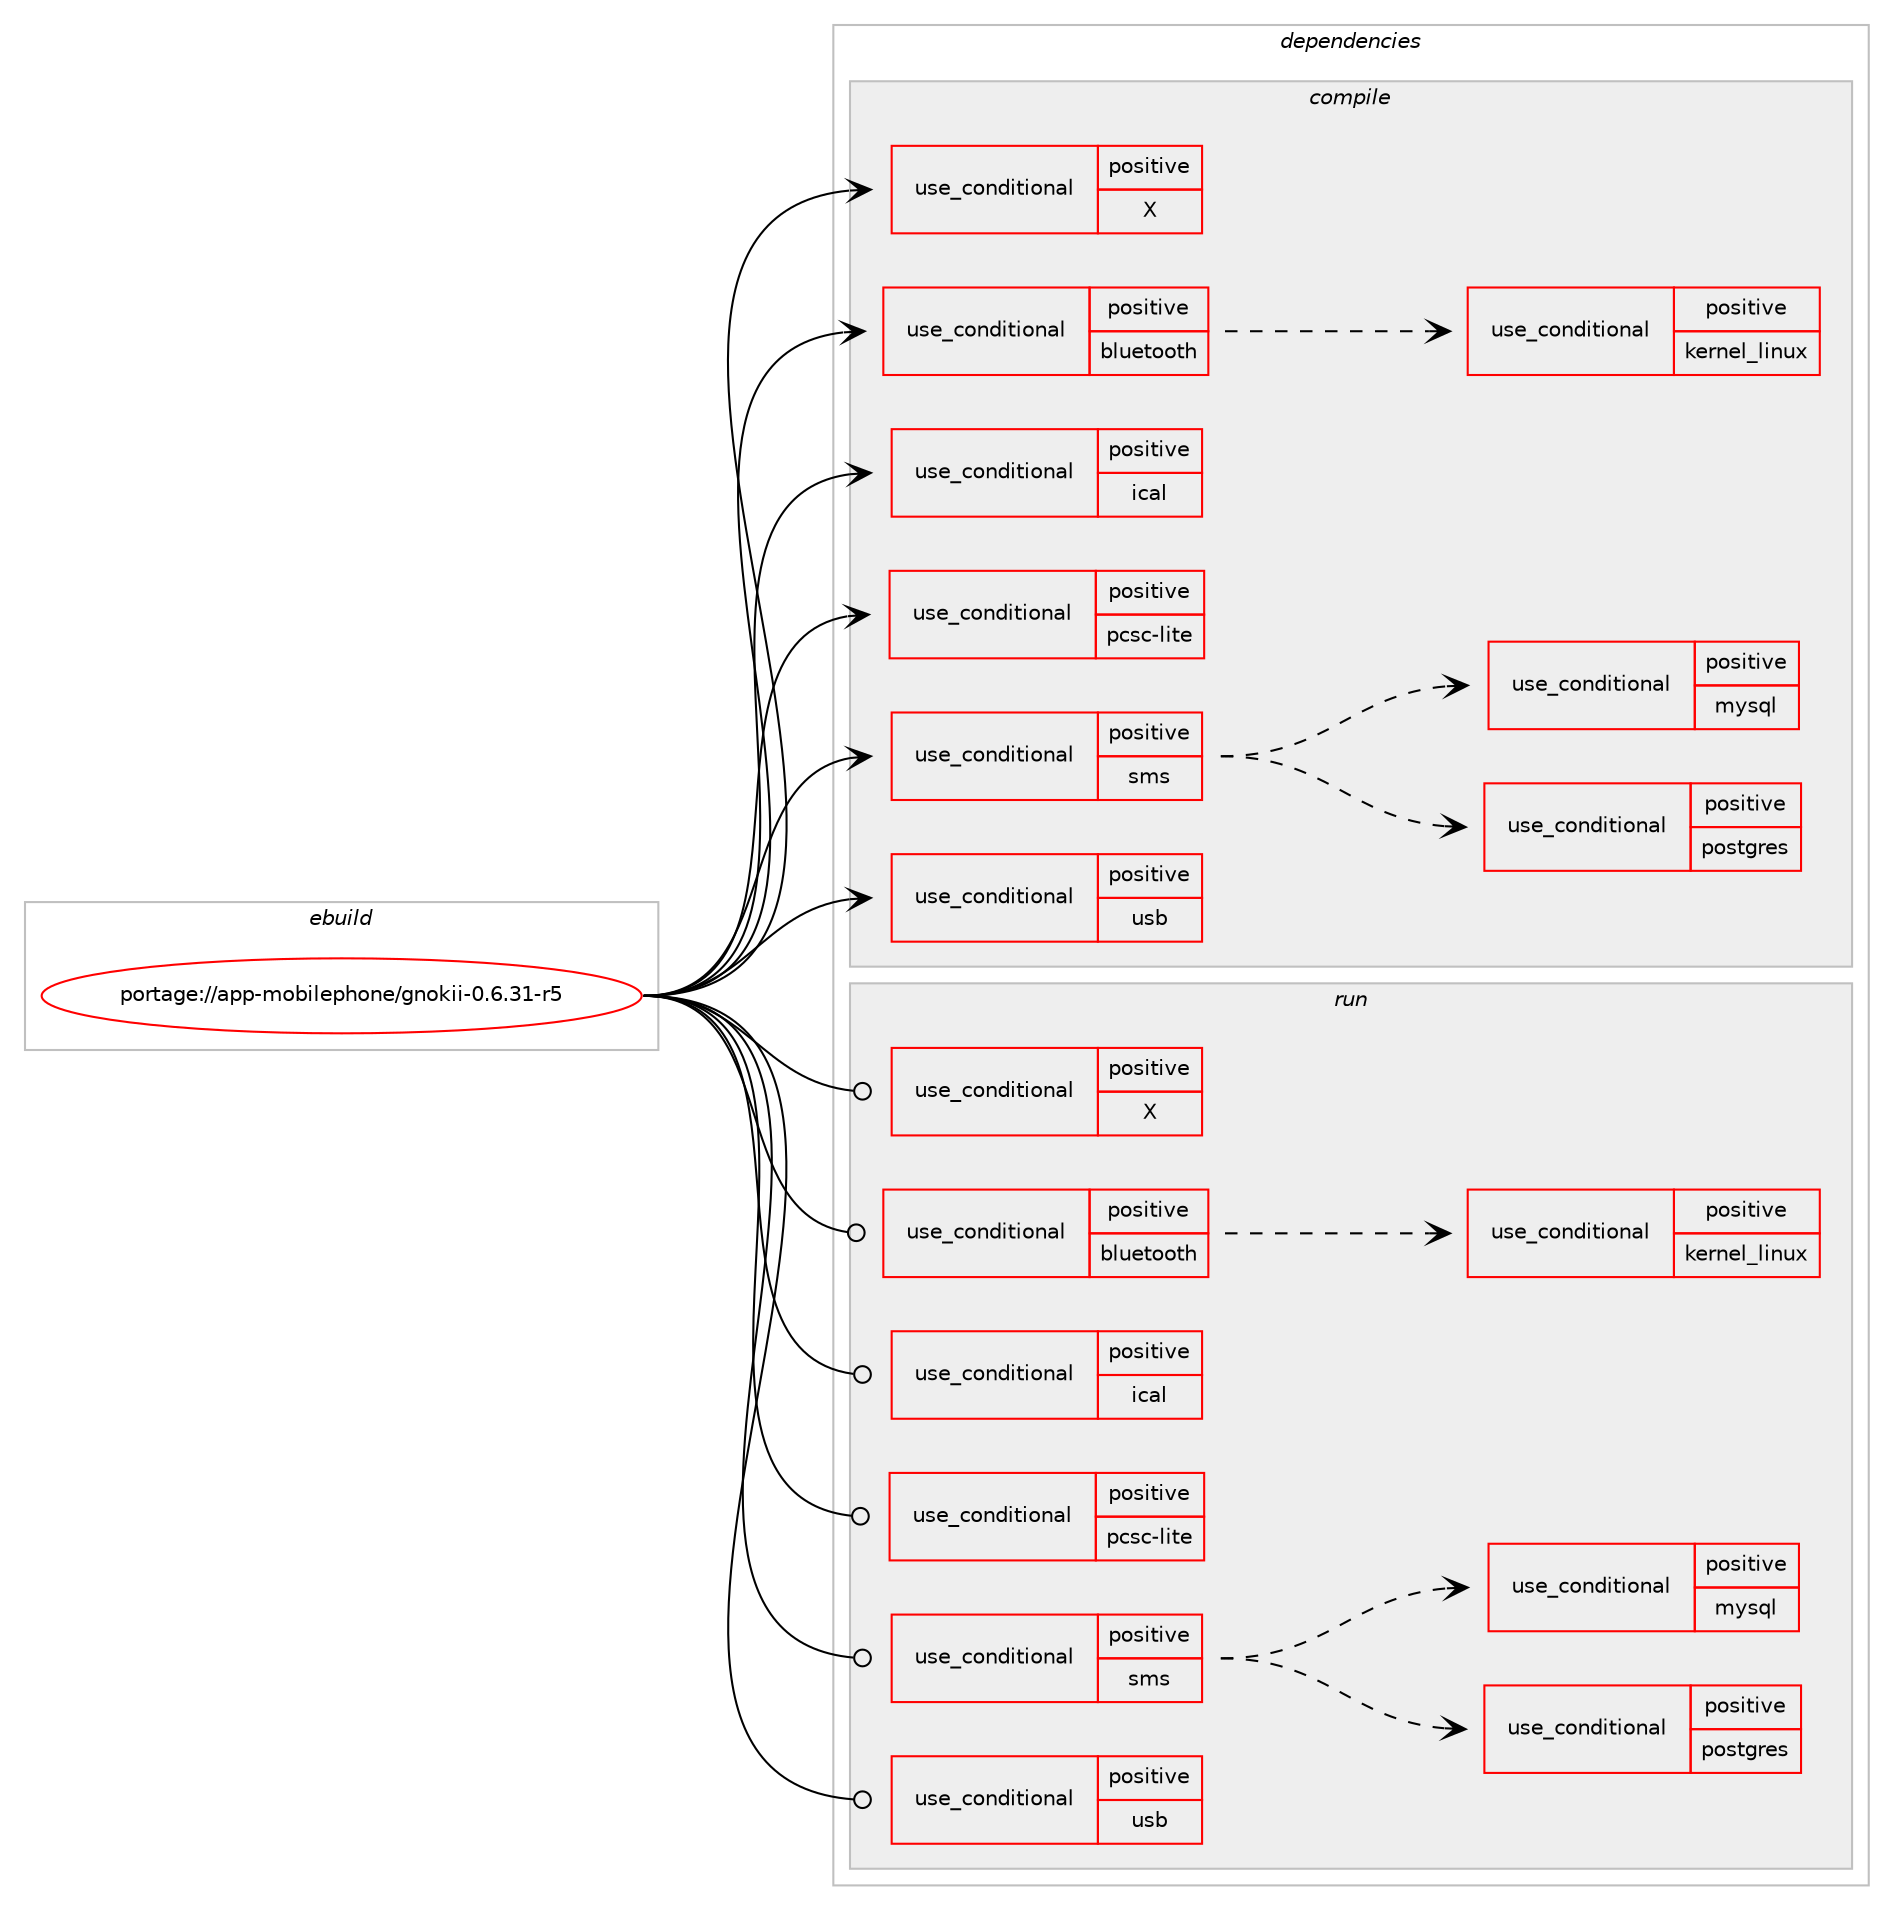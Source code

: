 digraph prolog {

# *************
# Graph options
# *************

newrank=true;
concentrate=true;
compound=true;
graph [rankdir=LR,fontname=Helvetica,fontsize=10,ranksep=1.5];#, ranksep=2.5, nodesep=0.2];
edge  [arrowhead=vee];
node  [fontname=Helvetica,fontsize=10];

# **********
# The ebuild
# **********

subgraph cluster_leftcol {
color=gray;
rank=same;
label=<<i>ebuild</i>>;
id [label="portage://app-mobilephone/gnokii-0.6.31-r5", color=red, width=4, href="../app-mobilephone/gnokii-0.6.31-r5.svg"];
}

# ****************
# The dependencies
# ****************

subgraph cluster_midcol {
color=gray;
label=<<i>dependencies</i>>;
subgraph cluster_compile {
fillcolor="#eeeeee";
style=filled;
label=<<i>compile</i>>;
subgraph cond12474 {
dependency19504 [label=<<TABLE BORDER="0" CELLBORDER="1" CELLSPACING="0" CELLPADDING="4"><TR><TD ROWSPAN="3" CELLPADDING="10">use_conditional</TD></TR><TR><TD>positive</TD></TR><TR><TD>X</TD></TR></TABLE>>, shape=none, color=red];
# *** BEGIN UNKNOWN DEPENDENCY TYPE (TODO) ***
# dependency19504 -> package_dependency(portage://app-mobilephone/gnokii-0.6.31-r5,install,no,x11-libs,gtk+,none,[,,],[slot(2)],[])
# *** END UNKNOWN DEPENDENCY TYPE (TODO) ***

}
id:e -> dependency19504:w [weight=20,style="solid",arrowhead="vee"];
subgraph cond12475 {
dependency19505 [label=<<TABLE BORDER="0" CELLBORDER="1" CELLSPACING="0" CELLPADDING="4"><TR><TD ROWSPAN="3" CELLPADDING="10">use_conditional</TD></TR><TR><TD>positive</TD></TR><TR><TD>bluetooth</TD></TR></TABLE>>, shape=none, color=red];
subgraph cond12476 {
dependency19506 [label=<<TABLE BORDER="0" CELLBORDER="1" CELLSPACING="0" CELLPADDING="4"><TR><TD ROWSPAN="3" CELLPADDING="10">use_conditional</TD></TR><TR><TD>positive</TD></TR><TR><TD>kernel_linux</TD></TR></TABLE>>, shape=none, color=red];
# *** BEGIN UNKNOWN DEPENDENCY TYPE (TODO) ***
# dependency19506 -> package_dependency(portage://app-mobilephone/gnokii-0.6.31-r5,install,no,net-wireless,bluez,none,[,,],[],[])
# *** END UNKNOWN DEPENDENCY TYPE (TODO) ***

}
dependency19505:e -> dependency19506:w [weight=20,style="dashed",arrowhead="vee"];
}
id:e -> dependency19505:w [weight=20,style="solid",arrowhead="vee"];
subgraph cond12477 {
dependency19507 [label=<<TABLE BORDER="0" CELLBORDER="1" CELLSPACING="0" CELLPADDING="4"><TR><TD ROWSPAN="3" CELLPADDING="10">use_conditional</TD></TR><TR><TD>positive</TD></TR><TR><TD>ical</TD></TR></TABLE>>, shape=none, color=red];
# *** BEGIN UNKNOWN DEPENDENCY TYPE (TODO) ***
# dependency19507 -> package_dependency(portage://app-mobilephone/gnokii-0.6.31-r5,install,no,dev-libs,libical,none,[,,],any_same_slot,[])
# *** END UNKNOWN DEPENDENCY TYPE (TODO) ***

}
id:e -> dependency19507:w [weight=20,style="solid",arrowhead="vee"];
subgraph cond12478 {
dependency19508 [label=<<TABLE BORDER="0" CELLBORDER="1" CELLSPACING="0" CELLPADDING="4"><TR><TD ROWSPAN="3" CELLPADDING="10">use_conditional</TD></TR><TR><TD>positive</TD></TR><TR><TD>pcsc-lite</TD></TR></TABLE>>, shape=none, color=red];
# *** BEGIN UNKNOWN DEPENDENCY TYPE (TODO) ***
# dependency19508 -> package_dependency(portage://app-mobilephone/gnokii-0.6.31-r5,install,no,sys-apps,pcsc-lite,none,[,,],[],[])
# *** END UNKNOWN DEPENDENCY TYPE (TODO) ***

}
id:e -> dependency19508:w [weight=20,style="solid",arrowhead="vee"];
subgraph cond12479 {
dependency19509 [label=<<TABLE BORDER="0" CELLBORDER="1" CELLSPACING="0" CELLPADDING="4"><TR><TD ROWSPAN="3" CELLPADDING="10">use_conditional</TD></TR><TR><TD>positive</TD></TR><TR><TD>sms</TD></TR></TABLE>>, shape=none, color=red];
subgraph cond12480 {
dependency19510 [label=<<TABLE BORDER="0" CELLBORDER="1" CELLSPACING="0" CELLPADDING="4"><TR><TD ROWSPAN="3" CELLPADDING="10">use_conditional</TD></TR><TR><TD>positive</TD></TR><TR><TD>postgres</TD></TR></TABLE>>, shape=none, color=red];
# *** BEGIN UNKNOWN DEPENDENCY TYPE (TODO) ***
# dependency19510 -> package_dependency(portage://app-mobilephone/gnokii-0.6.31-r5,install,no,dev-db,postgresql,none,[,,],any_different_slot,[])
# *** END UNKNOWN DEPENDENCY TYPE (TODO) ***

}
dependency19509:e -> dependency19510:w [weight=20,style="dashed",arrowhead="vee"];
subgraph cond12481 {
dependency19511 [label=<<TABLE BORDER="0" CELLBORDER="1" CELLSPACING="0" CELLPADDING="4"><TR><TD ROWSPAN="3" CELLPADDING="10">use_conditional</TD></TR><TR><TD>positive</TD></TR><TR><TD>mysql</TD></TR></TABLE>>, shape=none, color=red];
# *** BEGIN UNKNOWN DEPENDENCY TYPE (TODO) ***
# dependency19511 -> package_dependency(portage://app-mobilephone/gnokii-0.6.31-r5,install,no,dev-db,mysql-connector-c,none,[,,],any_same_slot,[])
# *** END UNKNOWN DEPENDENCY TYPE (TODO) ***

}
dependency19509:e -> dependency19511:w [weight=20,style="dashed",arrowhead="vee"];
}
id:e -> dependency19509:w [weight=20,style="solid",arrowhead="vee"];
subgraph cond12482 {
dependency19512 [label=<<TABLE BORDER="0" CELLBORDER="1" CELLSPACING="0" CELLPADDING="4"><TR><TD ROWSPAN="3" CELLPADDING="10">use_conditional</TD></TR><TR><TD>positive</TD></TR><TR><TD>usb</TD></TR></TABLE>>, shape=none, color=red];
# *** BEGIN UNKNOWN DEPENDENCY TYPE (TODO) ***
# dependency19512 -> package_dependency(portage://app-mobilephone/gnokii-0.6.31-r5,install,no,virtual,libusb,none,[,,],[slot(0)],[])
# *** END UNKNOWN DEPENDENCY TYPE (TODO) ***

}
id:e -> dependency19512:w [weight=20,style="solid",arrowhead="vee"];
# *** BEGIN UNKNOWN DEPENDENCY TYPE (TODO) ***
# id -> package_dependency(portage://app-mobilephone/gnokii-0.6.31-r5,install,no,dev-libs,glib,none,[,,],[slot(2)],[])
# *** END UNKNOWN DEPENDENCY TYPE (TODO) ***

# *** BEGIN UNKNOWN DEPENDENCY TYPE (TODO) ***
# id -> package_dependency(portage://app-mobilephone/gnokii-0.6.31-r5,install,no,sys-libs,readline,none,[,,],any_same_slot,[])
# *** END UNKNOWN DEPENDENCY TYPE (TODO) ***

# *** BEGIN UNKNOWN DEPENDENCY TYPE (TODO) ***
# id -> package_dependency(portage://app-mobilephone/gnokii-0.6.31-r5,install,weak,app-mobilephone,smstools,none,[,,],[],[])
# *** END UNKNOWN DEPENDENCY TYPE (TODO) ***

}
subgraph cluster_compileandrun {
fillcolor="#eeeeee";
style=filled;
label=<<i>compile and run</i>>;
}
subgraph cluster_run {
fillcolor="#eeeeee";
style=filled;
label=<<i>run</i>>;
subgraph cond12483 {
dependency19513 [label=<<TABLE BORDER="0" CELLBORDER="1" CELLSPACING="0" CELLPADDING="4"><TR><TD ROWSPAN="3" CELLPADDING="10">use_conditional</TD></TR><TR><TD>positive</TD></TR><TR><TD>X</TD></TR></TABLE>>, shape=none, color=red];
# *** BEGIN UNKNOWN DEPENDENCY TYPE (TODO) ***
# dependency19513 -> package_dependency(portage://app-mobilephone/gnokii-0.6.31-r5,run,no,x11-libs,gtk+,none,[,,],[slot(2)],[])
# *** END UNKNOWN DEPENDENCY TYPE (TODO) ***

}
id:e -> dependency19513:w [weight=20,style="solid",arrowhead="odot"];
subgraph cond12484 {
dependency19514 [label=<<TABLE BORDER="0" CELLBORDER="1" CELLSPACING="0" CELLPADDING="4"><TR><TD ROWSPAN="3" CELLPADDING="10">use_conditional</TD></TR><TR><TD>positive</TD></TR><TR><TD>bluetooth</TD></TR></TABLE>>, shape=none, color=red];
subgraph cond12485 {
dependency19515 [label=<<TABLE BORDER="0" CELLBORDER="1" CELLSPACING="0" CELLPADDING="4"><TR><TD ROWSPAN="3" CELLPADDING="10">use_conditional</TD></TR><TR><TD>positive</TD></TR><TR><TD>kernel_linux</TD></TR></TABLE>>, shape=none, color=red];
# *** BEGIN UNKNOWN DEPENDENCY TYPE (TODO) ***
# dependency19515 -> package_dependency(portage://app-mobilephone/gnokii-0.6.31-r5,run,no,net-wireless,bluez,none,[,,],[],[])
# *** END UNKNOWN DEPENDENCY TYPE (TODO) ***

}
dependency19514:e -> dependency19515:w [weight=20,style="dashed",arrowhead="vee"];
}
id:e -> dependency19514:w [weight=20,style="solid",arrowhead="odot"];
subgraph cond12486 {
dependency19516 [label=<<TABLE BORDER="0" CELLBORDER="1" CELLSPACING="0" CELLPADDING="4"><TR><TD ROWSPAN="3" CELLPADDING="10">use_conditional</TD></TR><TR><TD>positive</TD></TR><TR><TD>ical</TD></TR></TABLE>>, shape=none, color=red];
# *** BEGIN UNKNOWN DEPENDENCY TYPE (TODO) ***
# dependency19516 -> package_dependency(portage://app-mobilephone/gnokii-0.6.31-r5,run,no,dev-libs,libical,none,[,,],any_same_slot,[])
# *** END UNKNOWN DEPENDENCY TYPE (TODO) ***

}
id:e -> dependency19516:w [weight=20,style="solid",arrowhead="odot"];
subgraph cond12487 {
dependency19517 [label=<<TABLE BORDER="0" CELLBORDER="1" CELLSPACING="0" CELLPADDING="4"><TR><TD ROWSPAN="3" CELLPADDING="10">use_conditional</TD></TR><TR><TD>positive</TD></TR><TR><TD>pcsc-lite</TD></TR></TABLE>>, shape=none, color=red];
# *** BEGIN UNKNOWN DEPENDENCY TYPE (TODO) ***
# dependency19517 -> package_dependency(portage://app-mobilephone/gnokii-0.6.31-r5,run,no,sys-apps,pcsc-lite,none,[,,],[],[])
# *** END UNKNOWN DEPENDENCY TYPE (TODO) ***

}
id:e -> dependency19517:w [weight=20,style="solid",arrowhead="odot"];
subgraph cond12488 {
dependency19518 [label=<<TABLE BORDER="0" CELLBORDER="1" CELLSPACING="0" CELLPADDING="4"><TR><TD ROWSPAN="3" CELLPADDING="10">use_conditional</TD></TR><TR><TD>positive</TD></TR><TR><TD>sms</TD></TR></TABLE>>, shape=none, color=red];
subgraph cond12489 {
dependency19519 [label=<<TABLE BORDER="0" CELLBORDER="1" CELLSPACING="0" CELLPADDING="4"><TR><TD ROWSPAN="3" CELLPADDING="10">use_conditional</TD></TR><TR><TD>positive</TD></TR><TR><TD>postgres</TD></TR></TABLE>>, shape=none, color=red];
# *** BEGIN UNKNOWN DEPENDENCY TYPE (TODO) ***
# dependency19519 -> package_dependency(portage://app-mobilephone/gnokii-0.6.31-r5,run,no,dev-db,postgresql,none,[,,],any_different_slot,[])
# *** END UNKNOWN DEPENDENCY TYPE (TODO) ***

}
dependency19518:e -> dependency19519:w [weight=20,style="dashed",arrowhead="vee"];
subgraph cond12490 {
dependency19520 [label=<<TABLE BORDER="0" CELLBORDER="1" CELLSPACING="0" CELLPADDING="4"><TR><TD ROWSPAN="3" CELLPADDING="10">use_conditional</TD></TR><TR><TD>positive</TD></TR><TR><TD>mysql</TD></TR></TABLE>>, shape=none, color=red];
# *** BEGIN UNKNOWN DEPENDENCY TYPE (TODO) ***
# dependency19520 -> package_dependency(portage://app-mobilephone/gnokii-0.6.31-r5,run,no,dev-db,mysql-connector-c,none,[,,],any_same_slot,[])
# *** END UNKNOWN DEPENDENCY TYPE (TODO) ***

}
dependency19518:e -> dependency19520:w [weight=20,style="dashed",arrowhead="vee"];
}
id:e -> dependency19518:w [weight=20,style="solid",arrowhead="odot"];
subgraph cond12491 {
dependency19521 [label=<<TABLE BORDER="0" CELLBORDER="1" CELLSPACING="0" CELLPADDING="4"><TR><TD ROWSPAN="3" CELLPADDING="10">use_conditional</TD></TR><TR><TD>positive</TD></TR><TR><TD>usb</TD></TR></TABLE>>, shape=none, color=red];
# *** BEGIN UNKNOWN DEPENDENCY TYPE (TODO) ***
# dependency19521 -> package_dependency(portage://app-mobilephone/gnokii-0.6.31-r5,run,no,virtual,libusb,none,[,,],[slot(0)],[])
# *** END UNKNOWN DEPENDENCY TYPE (TODO) ***

}
id:e -> dependency19521:w [weight=20,style="solid",arrowhead="odot"];
# *** BEGIN UNKNOWN DEPENDENCY TYPE (TODO) ***
# id -> package_dependency(portage://app-mobilephone/gnokii-0.6.31-r5,run,no,dev-libs,glib,none,[,,],[slot(2)],[])
# *** END UNKNOWN DEPENDENCY TYPE (TODO) ***

# *** BEGIN UNKNOWN DEPENDENCY TYPE (TODO) ***
# id -> package_dependency(portage://app-mobilephone/gnokii-0.6.31-r5,run,no,sys-libs,readline,none,[,,],any_same_slot,[])
# *** END UNKNOWN DEPENDENCY TYPE (TODO) ***

# *** BEGIN UNKNOWN DEPENDENCY TYPE (TODO) ***
# id -> package_dependency(portage://app-mobilephone/gnokii-0.6.31-r5,run,weak,app-mobilephone,smstools,none,[,,],[],[])
# *** END UNKNOWN DEPENDENCY TYPE (TODO) ***

}
}

# **************
# The candidates
# **************

subgraph cluster_choices {
rank=same;
color=gray;
label=<<i>candidates</i>>;

}

}

